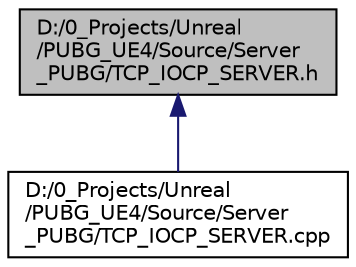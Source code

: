 digraph "D:/0_Projects/Unreal/PUBG_UE4/Source/Server_PUBG/TCP_IOCP_SERVER.h"
{
 // LATEX_PDF_SIZE
  edge [fontname="Helvetica",fontsize="10",labelfontname="Helvetica",labelfontsize="10"];
  node [fontname="Helvetica",fontsize="10",shape=record];
  Node1 [label="D:/0_Projects/Unreal\l/PUBG_UE4/Source/Server\l_PUBG/TCP_IOCP_SERVER.h",height=0.2,width=0.4,color="black", fillcolor="grey75", style="filled", fontcolor="black",tooltip=" "];
  Node1 -> Node2 [dir="back",color="midnightblue",fontsize="10",style="solid"];
  Node2 [label="D:/0_Projects/Unreal\l/PUBG_UE4/Source/Server\l_PUBG/TCP_IOCP_SERVER.cpp",height=0.2,width=0.4,color="black", fillcolor="white", style="filled",URL="$_t_c_p___i_o_c_p___s_e_r_v_e_r_8cpp.html",tooltip=" "];
}
